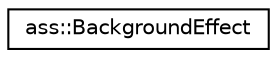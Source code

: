 digraph "Graphical Class Hierarchy"
{
 // LATEX_PDF_SIZE
  edge [fontname="Helvetica",fontsize="10",labelfontname="Helvetica",labelfontsize="10"];
  node [fontname="Helvetica",fontsize="10",shape=record];
  rankdir="LR";
  Node0 [label="ass::BackgroundEffect",height=0.2,width=0.4,color="black", fillcolor="white", style="filled",URL="$structass_1_1BackgroundEffect.html",tooltip="Represents custom-rendered background effect."];
}
